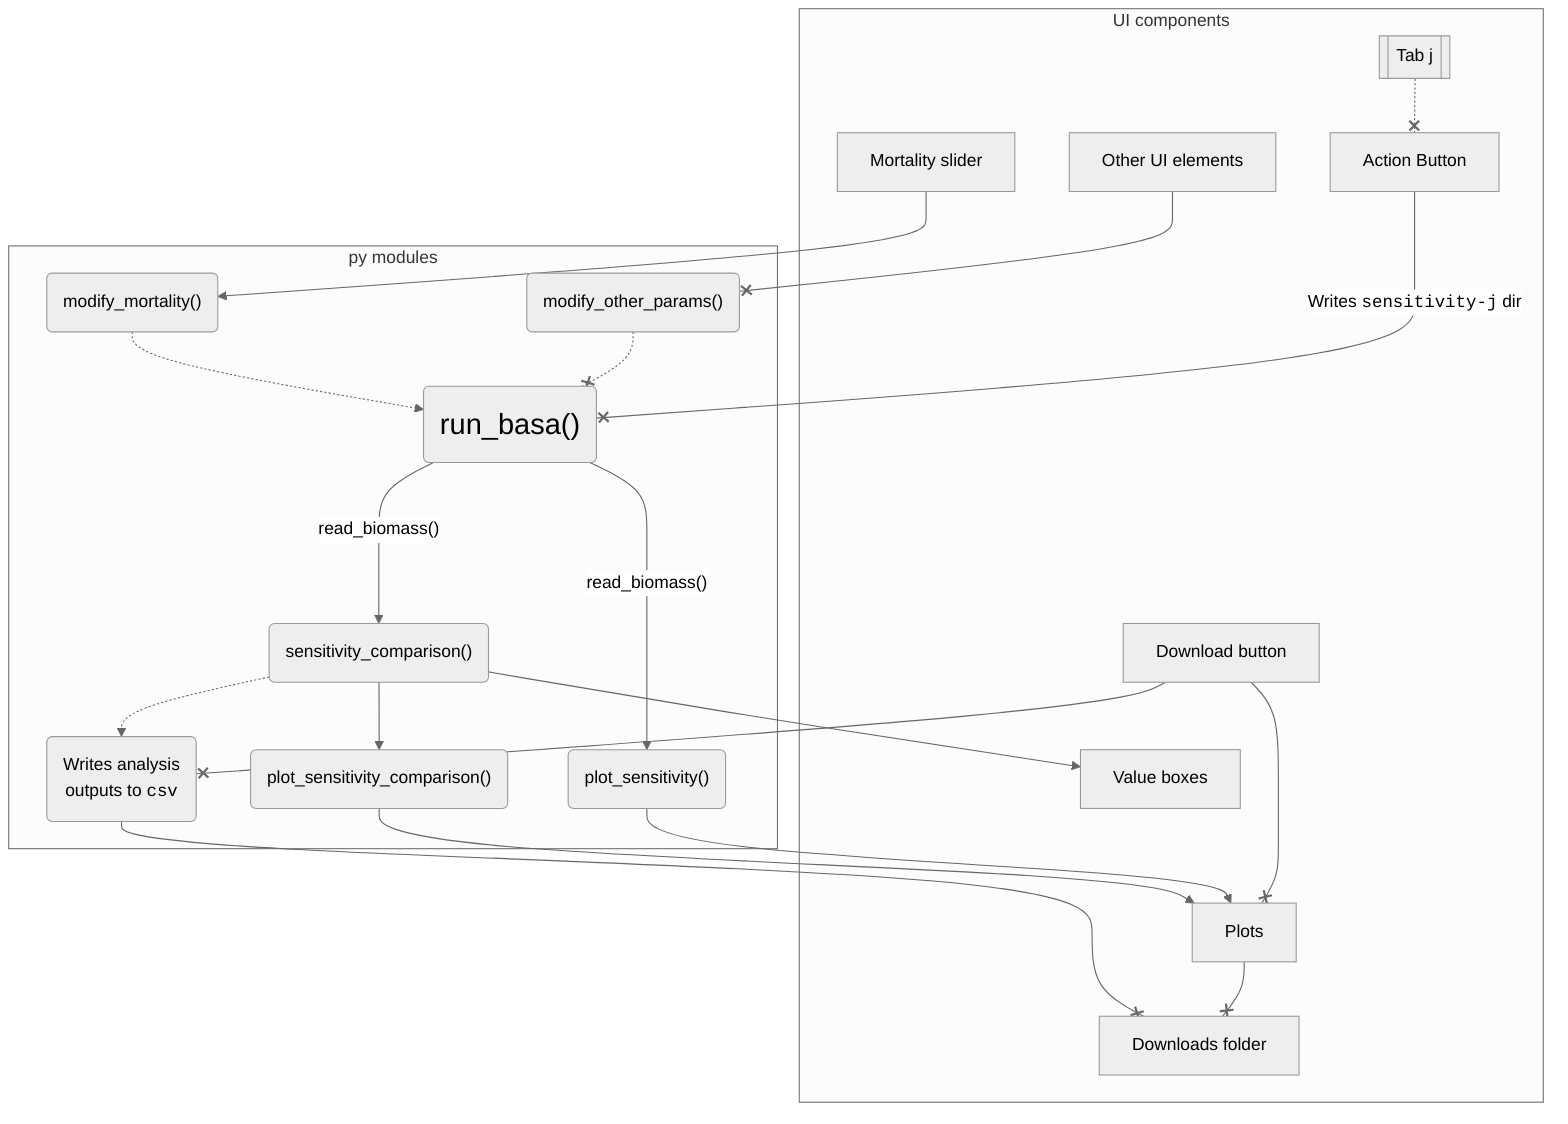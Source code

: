 %%{init: {'theme':'neutral'}}%%
flowchart TB
  subgraph UI components;
  A[Mortality slider]; 
  Ab[Other UI elements];
  L[[Tab j]];
  M[Action Button];
  I[Value boxes];
  J[Plots];
  K[Download button];
  O[Downloads folder];
  end;
  A --> B("modify_mortality()");
  Ab --x Bb("modify_other_params()");
  L -.-x M;
  M -- "Writes <tt>sensitivity-j</tt> dir" ---x C;
  K --x N;
  subgraph py modules;
  B -.-> C("run_basa()");
  Bb -.-x C;
  C -- "read_biomass()" ---> G;
  C -- "read_biomass()" --> F("plot_sensitivity()");
  G("sensitivity_comparison()") --> H("plot_sensitivity_comparison()"); 
  G -.-> N("Writes analysis<br>outputs to <tt>csv</tt>")
  end
  N --x O;
  G --> I;
  H --> J; 
  F --> J;
  K --x J;
  J --x O;
  classDef big font-size:20pt
  class C big